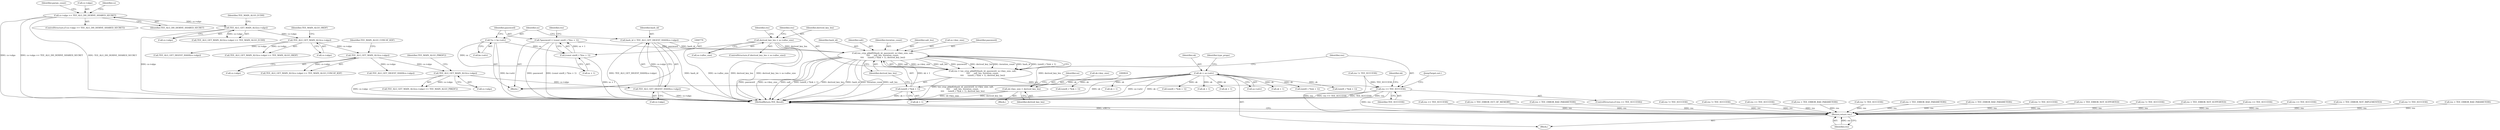 digraph "0_optee_os_a637243270fc1faae16de059091795c32d86e65e@pointer" {
"1000814" [label="(Call,tee_cryp_pbkdf2(hash_id, password, ss->key_size, salt,\n\t\t\t\t      salt_len, iteration_count,\n\t\t\t\t      (uint8_t *)(sk + 1), derived_key_len))"];
"1000763" [label="(Call,hash_id = TEE_ALG_GET_DIGEST_HASH(cs->algo))"];
"1000765" [label="(Call,TEE_ALG_GET_DIGEST_HASH(cs->algo))"];
"1000752" [label="(Call,TEE_ALG_GET_MAIN_ALG(cs->algo))"];
"1000655" [label="(Call,TEE_ALG_GET_MAIN_ALG(cs->algo))"];
"1000550" [label="(Call,TEE_ALG_GET_MAIN_ALG(cs->algo))"];
"1000364" [label="(Call,TEE_ALG_GET_MAIN_ALG(cs->algo))"];
"1000243" [label="(Call,cs->algo == TEE_ALG_DH_DERIVE_SHARED_SECRET)"];
"1000776" [label="(Call,*password = (const uint8_t *)(ss + 1))"];
"1000778" [label="(Call,(const uint8_t *)(ss + 1))"];
"1000770" [label="(Call,*ss = ko->attr)"];
"1000823" [label="(Call,(uint8_t *)(sk + 1))"];
"1000221" [label="(Call,sk = so->attr)"];
"1000802" [label="(Call,derived_key_len > ss->alloc_size)"];
"1000812" [label="(Call,res = tee_cryp_pbkdf2(hash_id, password, ss->key_size, salt,\n\t\t\t\t      salt_len, iteration_count,\n\t\t\t\t      (uint8_t *)(sk + 1), derived_key_len))"];
"1000830" [label="(Call,res == TEE_SUCCESS)"];
"1000857" [label="(Return,return res;)"];
"1000834" [label="(Call,sk->key_size = derived_key_len)"];
"1000363" [label="(Call,TEE_ALG_GET_MAIN_ALG(cs->algo) == TEE_MAIN_ALGO_ECDH)"];
"1000632" [label="(Call,res == TEE_SUCCESS)"];
"1000354" [label="(Call,res = TEE_ERROR_OUT_OF_MEMORY)"];
"1000502" [label="(Call,(uint8_t *)(sk + 1))"];
"1000753" [label="(Call,cs->algo)"];
"1000763" [label="(Call,hash_id = TEE_ALG_GET_DIGEST_HASH(cs->algo))"];
"1000222" [label="(Identifier,sk)"];
"1000801" [label="(ControlStructure,if (derived_key_len > ss->alloc_size))"];
"1000815" [label="(Identifier,hash_id)"];
"1000777" [label="(Identifier,password)"];
"1000757" [label="(Block,)"];
"1000764" [label="(Identifier,hash_id)"];
"1000395" [label="(Call,res = TEE_ERROR_BAD_PARAMETERS)"];
"1000836" [label="(Identifier,sk)"];
"1000830" [label="(Call,res == TEE_SUCCESS)"];
"1000857" [label="(Return,return res;)"];
"1000797" [label="(Call,res != TEE_SUCCESS)"];
"1000441" [label="(Call,res != TEE_SUCCESS)"];
"1000820" [label="(Identifier,salt)"];
"1000598" [label="(Call,res != TEE_SUCCESS)"];
"1000554" [label="(Identifier,TEE_MAIN_ALGO_HKDF)"];
"1000831" [label="(Identifier,res)"];
"1000832" [label="(Identifier,TEE_SUCCESS)"];
"1000858" [label="(Identifier,res)"];
"1000833" [label="(Block,)"];
"1000324" [label="(Call,res == TEE_SUCCESS)"];
"1000809" [label="(Identifier,res)"];
"1000822" [label="(Identifier,iteration_count)"];
"1000667" [label="(Call,TEE_ALG_GET_DIGEST_HASH(cs->algo))"];
"1000265" [label="(Call,res = TEE_ERROR_BAD_PARAMETERS)"];
"1000255" [label="(Identifier,param_count)"];
"1000551" [label="(Call,cs->algo)"];
"1000770" [label="(Call,*ss = ko->attr)"];
"1000204" [label="(Call,res != TEE_SUCCESS)"];
"1000814" [label="(Call,tee_cryp_pbkdf2(hash_id, password, ss->key_size, salt,\n\t\t\t\t      salt_len, iteration_count,\n\t\t\t\t      (uint8_t *)(sk + 1), derived_key_len))"];
"1000336" [label="(Call,(uint8_t *)(sk + 1))"];
"1000550" [label="(Call,TEE_ALG_GET_MAIN_ALG(cs->algo))"];
"1000776" [label="(Call,*password = (const uint8_t *)(ss + 1))"];
"1000722" [label="(Call,(uint8_t *)(sk + 1))"];
"1000766" [label="(Call,cs->algo)"];
"1000659" [label="(Identifier,TEE_MAIN_ALGO_CONCAT_KDF)"];
"1000771" [label="(Identifier,ss)"];
"1000808" [label="(Call,res = TEE_ERROR_BAD_PARAMETERS)"];
"1000784" [label="(Identifier,res)"];
"1000842" [label="(Identifier,so)"];
"1000829" [label="(ControlStructure,if (res == TEE_SUCCESS))"];
"1000609" [label="(Call,res = TEE_ERROR_BAD_PARAMETERS)"];
"1000765" [label="(Call,TEE_ALG_GET_DIGEST_HASH(cs->algo))"];
"1000752" [label="(Call,TEE_ALG_GET_MAIN_ALG(cs->algo))"];
"1000655" [label="(Call,TEE_ALG_GET_MAIN_ALG(cs->algo))"];
"1000825" [label="(Call,sk + 1)"];
"1000368" [label="(Identifier,TEE_MAIN_ALGO_ECDH)"];
"1000821" [label="(Identifier,salt_len)"];
"1000627" [label="(Call,sk + 1)"];
"1000834" [label="(Call,sk->key_size = derived_key_len)"];
"1000813" [label="(Identifier,res)"];
"1000654" [label="(Call,TEE_ALG_GET_MAIN_ALG(cs->algo) == TEE_MAIN_ALGO_CONCAT_KDF)"];
"1000859" [label="(MethodReturn,TEE_Result)"];
"1000802" [label="(Call,derived_key_len > ss->alloc_size)"];
"1000625" [label="(Call,(uint8_t *)(sk + 1))"];
"1000244" [label="(Call,cs->algo)"];
"1000828" [label="(Identifier,derived_key_len)"];
"1000190" [label="(Call,res != TEE_SUCCESS)"];
"1000804" [label="(Call,ss->alloc_size)"];
"1000504" [label="(Call,sk + 1)"];
"1000221" [label="(Call,sk = so->attr)"];
"1000724" [label="(Call,sk + 1)"];
"1000238" [label="(Call,res = TEE_ERROR_NOT_SUPPORTED)"];
"1000838" [label="(Identifier,derived_key_len)"];
"1000697" [label="(Call,res != TEE_SUCCESS)"];
"1000812" [label="(Call,res = tee_cryp_pbkdf2(hash_id, password, ss->key_size, salt,\n\t\t\t\t      salt_len, iteration_count,\n\t\t\t\t      (uint8_t *)(sk + 1), derived_key_len))"];
"1000113" [label="(Block,)"];
"1000242" [label="(ControlStructure,if (cs->algo == TEE_ALG_DH_DERIVE_SHARED_SECRET))"];
"1000780" [label="(Call,ss + 1)"];
"1000854" [label="(JumpTarget,out:)"];
"1000656" [label="(Call,cs->algo)"];
"1000223" [label="(Call,so->attr)"];
"1000803" [label="(Identifier,derived_key_len)"];
"1000778" [label="(Call,(const uint8_t *)(ss + 1))"];
"1000817" [label="(Call,ss->key_size)"];
"1000816" [label="(Identifier,password)"];
"1000756" [label="(Identifier,TEE_MAIN_ALGO_PBKDF2)"];
"1000227" [label="(Identifier,type_props)"];
"1000549" [label="(Call,TEE_ALG_GET_MAIN_ALG(cs->algo) == TEE_MAIN_ALGO_HKDF)"];
"1000364" [label="(Call,TEE_ALG_GET_MAIN_ALG(cs->algo))"];
"1000851" [label="(Call,res = TEE_ERROR_NOT_SUPPORTED)"];
"1000772" [label="(Call,ko->attr)"];
"1000524" [label="(Call,res == TEE_SUCCESS)"];
"1000243" [label="(Call,cs->algo == TEE_ALG_DH_DERIVE_SHARED_SECRET)"];
"1000366" [label="(Identifier,cs)"];
"1000835" [label="(Call,sk->key_size)"];
"1000564" [label="(Call,TEE_ALG_GET_DIGEST_HASH(cs->algo))"];
"1000365" [label="(Call,cs->algo)"];
"1000247" [label="(Identifier,TEE_ALG_DH_DERIVE_SHARED_SECRET)"];
"1000823" [label="(Call,(uint8_t *)(sk + 1))"];
"1000729" [label="(Call,res == TEE_SUCCESS)"];
"1000338" [label="(Call,sk + 1)"];
"1000430" [label="(Call,res = TEE_ERROR_NOT_IMPLEMENTED)"];
"1000217" [label="(Call,res != TEE_SUCCESS)"];
"1000751" [label="(Call,TEE_ALG_GET_MAIN_ALG(cs->algo) == TEE_MAIN_ALGO_PBKDF2)"];
"1000708" [label="(Call,res = TEE_ERROR_BAD_PARAMETERS)"];
"1000814" -> "1000812"  [label="AST: "];
"1000814" -> "1000828"  [label="CFG: "];
"1000815" -> "1000814"  [label="AST: "];
"1000816" -> "1000814"  [label="AST: "];
"1000817" -> "1000814"  [label="AST: "];
"1000820" -> "1000814"  [label="AST: "];
"1000821" -> "1000814"  [label="AST: "];
"1000822" -> "1000814"  [label="AST: "];
"1000823" -> "1000814"  [label="AST: "];
"1000828" -> "1000814"  [label="AST: "];
"1000812" -> "1000814"  [label="CFG: "];
"1000814" -> "1000859"  [label="DDG: password"];
"1000814" -> "1000859"  [label="DDG: ss->key_size"];
"1000814" -> "1000859"  [label="DDG: salt"];
"1000814" -> "1000859"  [label="DDG: (uint8_t *)(sk + 1)"];
"1000814" -> "1000859"  [label="DDG: derived_key_len"];
"1000814" -> "1000859"  [label="DDG: hash_id"];
"1000814" -> "1000859"  [label="DDG: iteration_count"];
"1000814" -> "1000859"  [label="DDG: salt_len"];
"1000814" -> "1000812"  [label="DDG: salt"];
"1000814" -> "1000812"  [label="DDG: ss->key_size"];
"1000814" -> "1000812"  [label="DDG: salt_len"];
"1000814" -> "1000812"  [label="DDG: password"];
"1000814" -> "1000812"  [label="DDG: derived_key_len"];
"1000814" -> "1000812"  [label="DDG: iteration_count"];
"1000814" -> "1000812"  [label="DDG: hash_id"];
"1000814" -> "1000812"  [label="DDG: (uint8_t *)(sk + 1)"];
"1000763" -> "1000814"  [label="DDG: hash_id"];
"1000776" -> "1000814"  [label="DDG: password"];
"1000823" -> "1000814"  [label="DDG: sk + 1"];
"1000802" -> "1000814"  [label="DDG: derived_key_len"];
"1000814" -> "1000834"  [label="DDG: derived_key_len"];
"1000763" -> "1000757"  [label="AST: "];
"1000763" -> "1000765"  [label="CFG: "];
"1000764" -> "1000763"  [label="AST: "];
"1000765" -> "1000763"  [label="AST: "];
"1000771" -> "1000763"  [label="CFG: "];
"1000763" -> "1000859"  [label="DDG: hash_id"];
"1000763" -> "1000859"  [label="DDG: TEE_ALG_GET_DIGEST_HASH(cs->algo)"];
"1000765" -> "1000763"  [label="DDG: cs->algo"];
"1000765" -> "1000766"  [label="CFG: "];
"1000766" -> "1000765"  [label="AST: "];
"1000765" -> "1000859"  [label="DDG: cs->algo"];
"1000752" -> "1000765"  [label="DDG: cs->algo"];
"1000752" -> "1000751"  [label="AST: "];
"1000752" -> "1000753"  [label="CFG: "];
"1000753" -> "1000752"  [label="AST: "];
"1000756" -> "1000752"  [label="CFG: "];
"1000752" -> "1000859"  [label="DDG: cs->algo"];
"1000752" -> "1000751"  [label="DDG: cs->algo"];
"1000655" -> "1000752"  [label="DDG: cs->algo"];
"1000655" -> "1000654"  [label="AST: "];
"1000655" -> "1000656"  [label="CFG: "];
"1000656" -> "1000655"  [label="AST: "];
"1000659" -> "1000655"  [label="CFG: "];
"1000655" -> "1000654"  [label="DDG: cs->algo"];
"1000550" -> "1000655"  [label="DDG: cs->algo"];
"1000655" -> "1000667"  [label="DDG: cs->algo"];
"1000550" -> "1000549"  [label="AST: "];
"1000550" -> "1000551"  [label="CFG: "];
"1000551" -> "1000550"  [label="AST: "];
"1000554" -> "1000550"  [label="CFG: "];
"1000550" -> "1000549"  [label="DDG: cs->algo"];
"1000364" -> "1000550"  [label="DDG: cs->algo"];
"1000550" -> "1000564"  [label="DDG: cs->algo"];
"1000364" -> "1000363"  [label="AST: "];
"1000364" -> "1000365"  [label="CFG: "];
"1000365" -> "1000364"  [label="AST: "];
"1000368" -> "1000364"  [label="CFG: "];
"1000364" -> "1000859"  [label="DDG: cs->algo"];
"1000364" -> "1000363"  [label="DDG: cs->algo"];
"1000243" -> "1000364"  [label="DDG: cs->algo"];
"1000243" -> "1000242"  [label="AST: "];
"1000243" -> "1000247"  [label="CFG: "];
"1000244" -> "1000243"  [label="AST: "];
"1000247" -> "1000243"  [label="AST: "];
"1000255" -> "1000243"  [label="CFG: "];
"1000366" -> "1000243"  [label="CFG: "];
"1000243" -> "1000859"  [label="DDG: cs->algo"];
"1000243" -> "1000859"  [label="DDG: cs->algo == TEE_ALG_DH_DERIVE_SHARED_SECRET"];
"1000243" -> "1000859"  [label="DDG: TEE_ALG_DH_DERIVE_SHARED_SECRET"];
"1000776" -> "1000757"  [label="AST: "];
"1000776" -> "1000778"  [label="CFG: "];
"1000777" -> "1000776"  [label="AST: "];
"1000778" -> "1000776"  [label="AST: "];
"1000784" -> "1000776"  [label="CFG: "];
"1000776" -> "1000859"  [label="DDG: password"];
"1000776" -> "1000859"  [label="DDG: (const uint8_t *)(ss + 1)"];
"1000778" -> "1000776"  [label="DDG: ss + 1"];
"1000778" -> "1000780"  [label="CFG: "];
"1000779" -> "1000778"  [label="AST: "];
"1000780" -> "1000778"  [label="AST: "];
"1000778" -> "1000859"  [label="DDG: ss + 1"];
"1000770" -> "1000778"  [label="DDG: ss"];
"1000770" -> "1000757"  [label="AST: "];
"1000770" -> "1000772"  [label="CFG: "];
"1000771" -> "1000770"  [label="AST: "];
"1000772" -> "1000770"  [label="AST: "];
"1000777" -> "1000770"  [label="CFG: "];
"1000770" -> "1000859"  [label="DDG: ko->attr"];
"1000770" -> "1000780"  [label="DDG: ss"];
"1000823" -> "1000825"  [label="CFG: "];
"1000824" -> "1000823"  [label="AST: "];
"1000825" -> "1000823"  [label="AST: "];
"1000828" -> "1000823"  [label="CFG: "];
"1000823" -> "1000859"  [label="DDG: sk + 1"];
"1000221" -> "1000823"  [label="DDG: sk"];
"1000221" -> "1000113"  [label="AST: "];
"1000221" -> "1000223"  [label="CFG: "];
"1000222" -> "1000221"  [label="AST: "];
"1000223" -> "1000221"  [label="AST: "];
"1000227" -> "1000221"  [label="CFG: "];
"1000221" -> "1000859"  [label="DDG: so->attr"];
"1000221" -> "1000859"  [label="DDG: sk"];
"1000221" -> "1000336"  [label="DDG: sk"];
"1000221" -> "1000338"  [label="DDG: sk"];
"1000221" -> "1000502"  [label="DDG: sk"];
"1000221" -> "1000504"  [label="DDG: sk"];
"1000221" -> "1000625"  [label="DDG: sk"];
"1000221" -> "1000627"  [label="DDG: sk"];
"1000221" -> "1000722"  [label="DDG: sk"];
"1000221" -> "1000724"  [label="DDG: sk"];
"1000221" -> "1000825"  [label="DDG: sk"];
"1000802" -> "1000801"  [label="AST: "];
"1000802" -> "1000804"  [label="CFG: "];
"1000803" -> "1000802"  [label="AST: "];
"1000804" -> "1000802"  [label="AST: "];
"1000809" -> "1000802"  [label="CFG: "];
"1000813" -> "1000802"  [label="CFG: "];
"1000802" -> "1000859"  [label="DDG: derived_key_len"];
"1000802" -> "1000859"  [label="DDG: derived_key_len > ss->alloc_size"];
"1000802" -> "1000859"  [label="DDG: ss->alloc_size"];
"1000812" -> "1000757"  [label="AST: "];
"1000813" -> "1000812"  [label="AST: "];
"1000831" -> "1000812"  [label="CFG: "];
"1000812" -> "1000859"  [label="DDG: tee_cryp_pbkdf2(hash_id, password, ss->key_size, salt,\n\t\t\t\t      salt_len, iteration_count,\n\t\t\t\t      (uint8_t *)(sk + 1), derived_key_len)"];
"1000812" -> "1000830"  [label="DDG: res"];
"1000830" -> "1000829"  [label="AST: "];
"1000830" -> "1000832"  [label="CFG: "];
"1000831" -> "1000830"  [label="AST: "];
"1000832" -> "1000830"  [label="AST: "];
"1000836" -> "1000830"  [label="CFG: "];
"1000854" -> "1000830"  [label="CFG: "];
"1000830" -> "1000859"  [label="DDG: res == TEE_SUCCESS"];
"1000830" -> "1000859"  [label="DDG: TEE_SUCCESS"];
"1000830" -> "1000859"  [label="DDG: res"];
"1000797" -> "1000830"  [label="DDG: TEE_SUCCESS"];
"1000830" -> "1000857"  [label="DDG: res"];
"1000857" -> "1000113"  [label="AST: "];
"1000857" -> "1000858"  [label="CFG: "];
"1000858" -> "1000857"  [label="AST: "];
"1000859" -> "1000857"  [label="CFG: "];
"1000857" -> "1000859"  [label="DDG: <RET>"];
"1000858" -> "1000857"  [label="DDG: res"];
"1000395" -> "1000857"  [label="DDG: res"];
"1000708" -> "1000857"  [label="DDG: res"];
"1000729" -> "1000857"  [label="DDG: res"];
"1000598" -> "1000857"  [label="DDG: res"];
"1000238" -> "1000857"  [label="DDG: res"];
"1000609" -> "1000857"  [label="DDG: res"];
"1000265" -> "1000857"  [label="DDG: res"];
"1000430" -> "1000857"  [label="DDG: res"];
"1000354" -> "1000857"  [label="DDG: res"];
"1000441" -> "1000857"  [label="DDG: res"];
"1000524" -> "1000857"  [label="DDG: res"];
"1000632" -> "1000857"  [label="DDG: res"];
"1000851" -> "1000857"  [label="DDG: res"];
"1000190" -> "1000857"  [label="DDG: res"];
"1000217" -> "1000857"  [label="DDG: res"];
"1000808" -> "1000857"  [label="DDG: res"];
"1000797" -> "1000857"  [label="DDG: res"];
"1000324" -> "1000857"  [label="DDG: res"];
"1000204" -> "1000857"  [label="DDG: res"];
"1000697" -> "1000857"  [label="DDG: res"];
"1000834" -> "1000833"  [label="AST: "];
"1000834" -> "1000838"  [label="CFG: "];
"1000835" -> "1000834"  [label="AST: "];
"1000838" -> "1000834"  [label="AST: "];
"1000842" -> "1000834"  [label="CFG: "];
"1000834" -> "1000859"  [label="DDG: derived_key_len"];
"1000834" -> "1000859"  [label="DDG: sk->key_size"];
}
